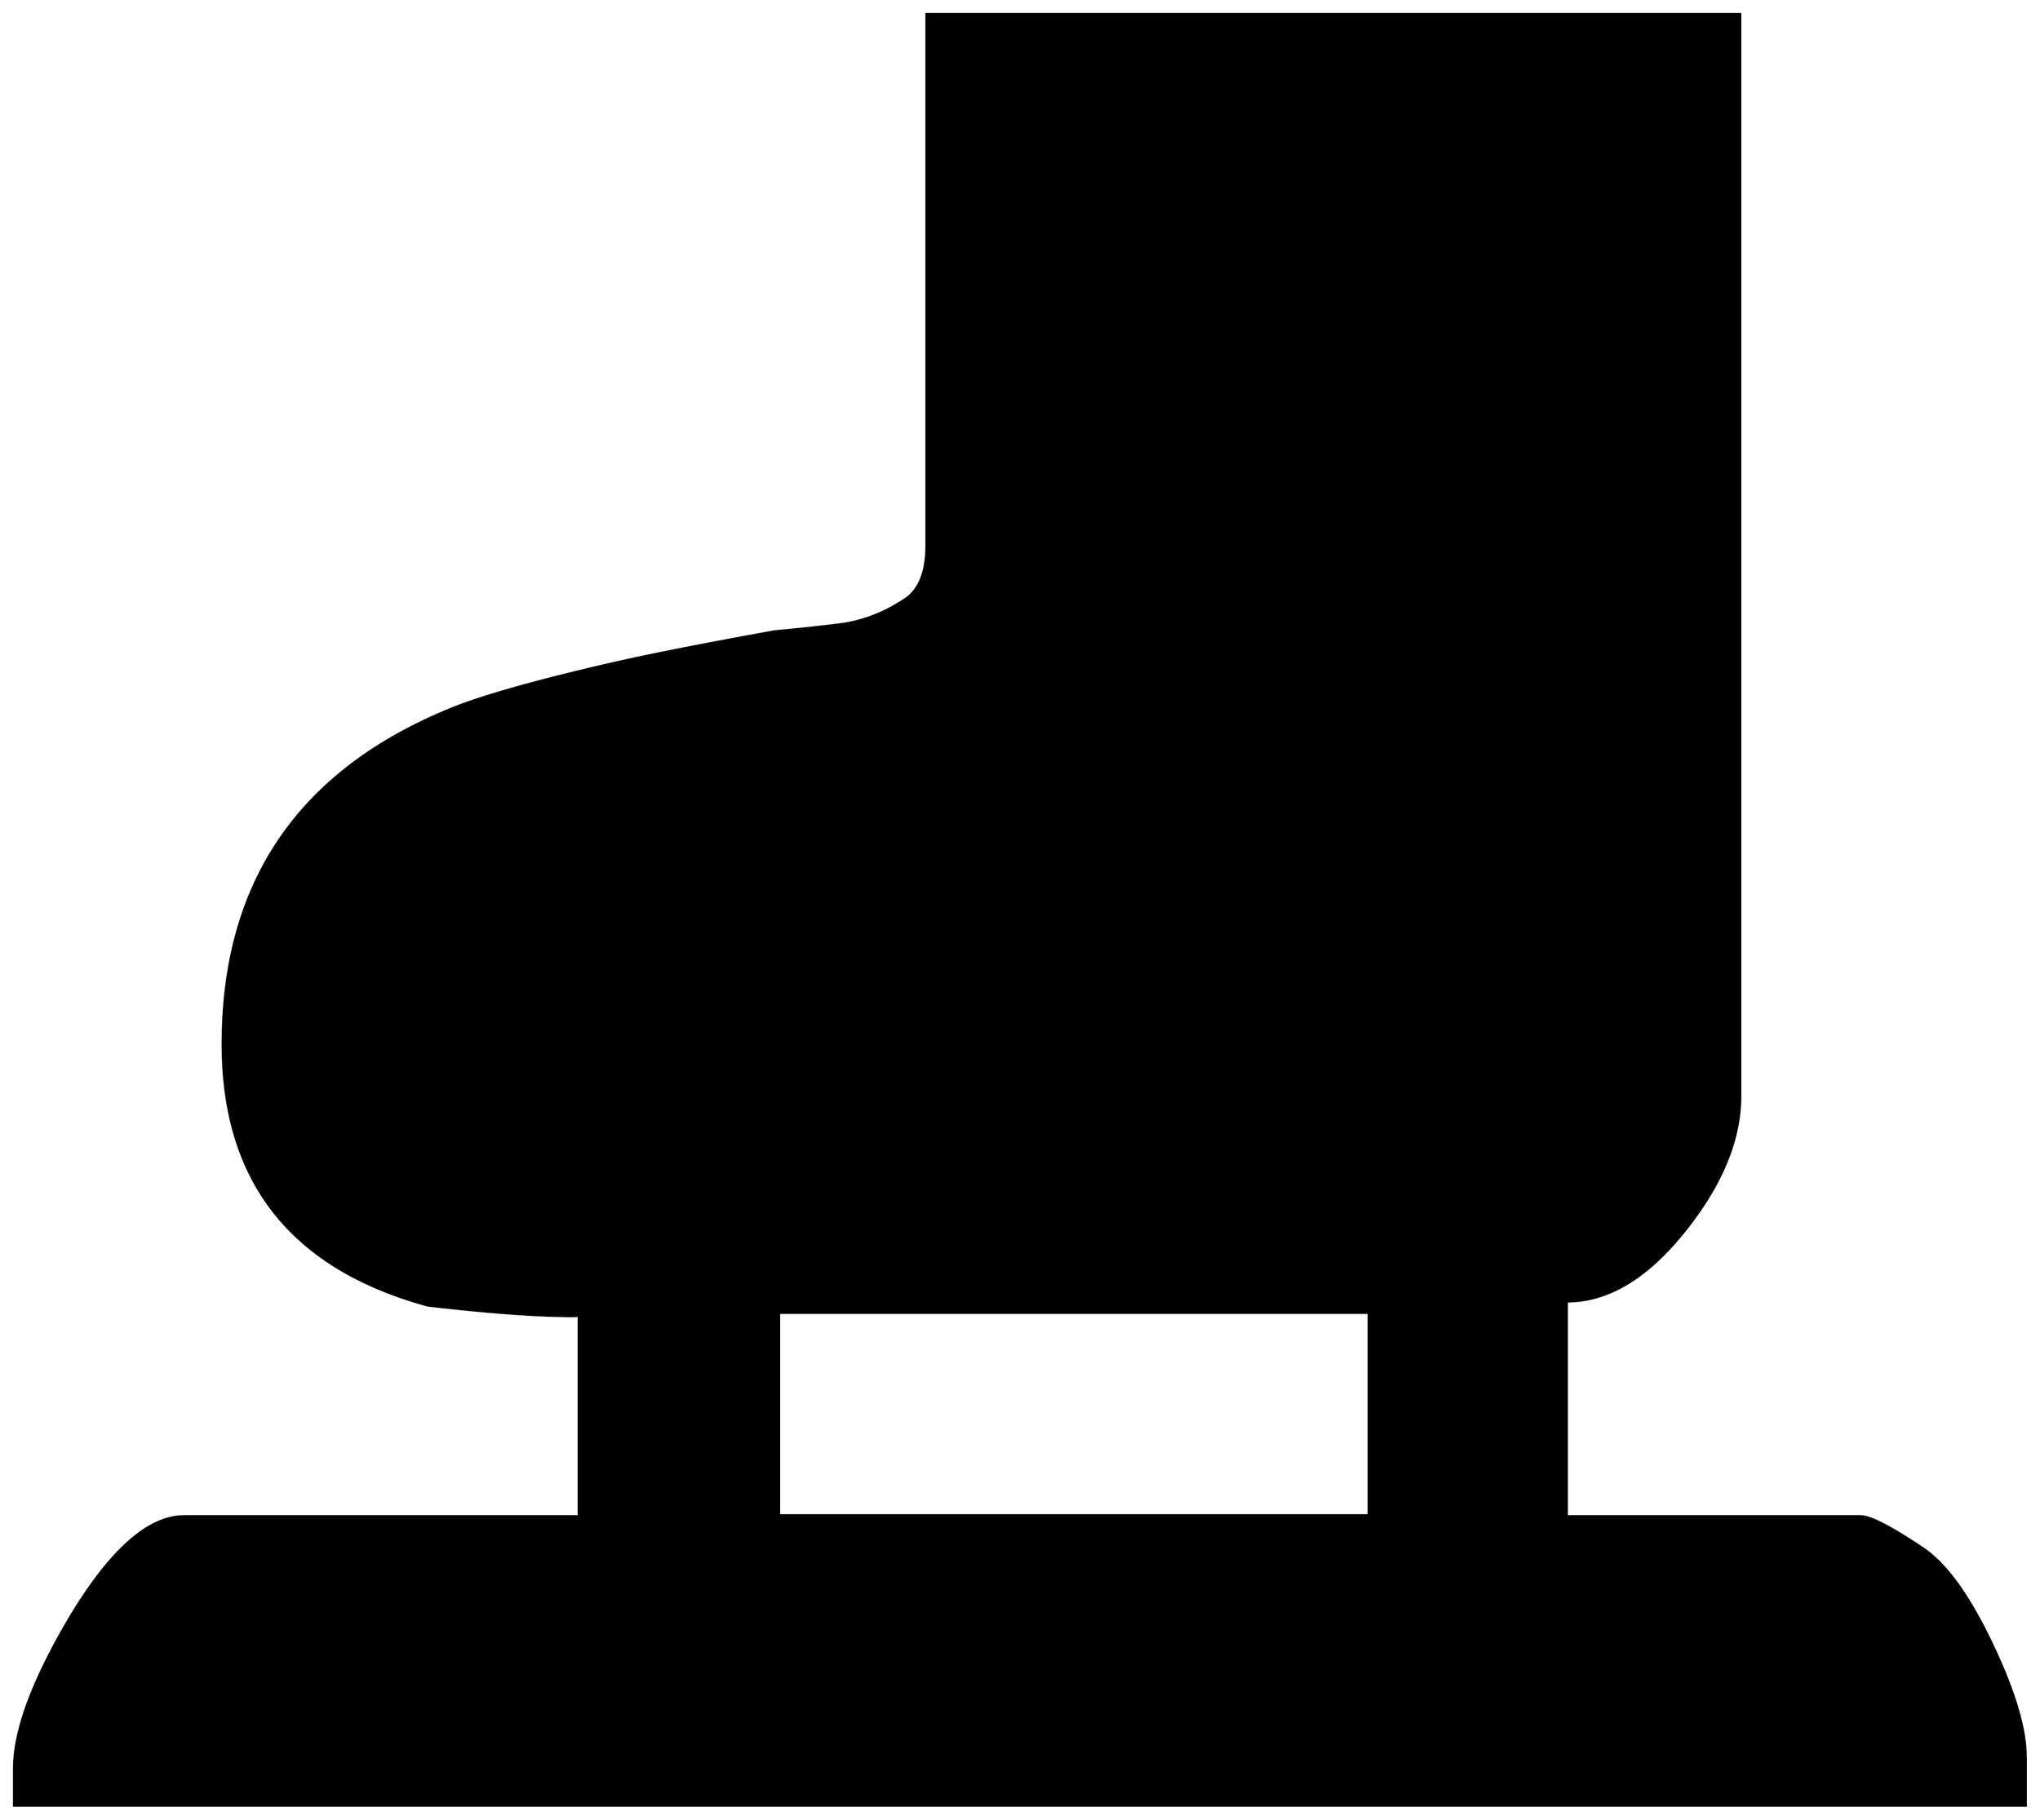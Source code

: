 


\begin{tikzpicture}[y=0.80pt, x=0.80pt, yscale=-1.0, xscale=1.0, inner sep=0pt, outer sep=0pt]
\begin{scope}[shift={(100.0,1678.0)},nonzero rule]
  \path[draw=.,fill=.,line width=1.600pt] (1993.0,309.0) --
    (55.0,309.0) -- (55.0,273.0) .. controls (55.0,237.0) and
    (72.667,189.0) .. (108.0,129.0) .. controls (147.333,63.0) and
    (184.333,30.0) .. (219.0,30.0) -- (599.0,30.0) --
    (599.0,-163.0) .. controls (566.333,-162.333) and (518.0,-165.667)
    .. (454.0,-173.0) .. controls (322.0,-209.0) and
    (256.0,-293.0) .. (256.0,-425.0) .. controls (256.0,-579.667)
    and (328.333,-687.0) .. (473.0,-747.0) .. controls
    (503.0,-759.667) and (555.667,-774.667) .. (631.0,-792.0) ..
    controls (665.667,-800.0) and (718.0,-810.333) .. (788.0,-823.0)
    .. controls (810.0,-825.0) and (831.667,-827.333) ..
    (853.0,-830.0) .. controls (875.0,-833.333) and (895.667,-841.667)
    .. (915.0,-855.0) .. controls (927.667,-864.333) and
    (934.0,-881.333) .. (934.0,-906.0) -- (934.0,-1418.0) --
    (1718.0,-1418.0) -- (1718.0,-375.0) .. controls
    (1718.0,-333.667) and (1700.667,-291.0) .. (1666.0,-247.0) ..
    controls (1629.333,-200.333) and (1591.0,-177.0) ..
    (1551.0,-177.0) -- (1551.0,30.0) -- (1834.0,30.0) ..
    controls (1843.333,30.0) and (1863.333,40.333) .. (1894.0,61.0) ..
    controls (1916.0,75.667) and (1938.0,106.0) .. (1960.0,152.0)
    .. controls (1982.0,198.0) and (1993.0,234.667) ..
    (1993.0,262.0) -- (1993.0,309.0) -- cycle(1360.0,29.0) --
    (1360.0,-166.0) -- (792.0,-166.0) -- (792.0,29.0) --
    (1360.0,29.0) -- cycle;
\end{scope}

\end{tikzpicture}

